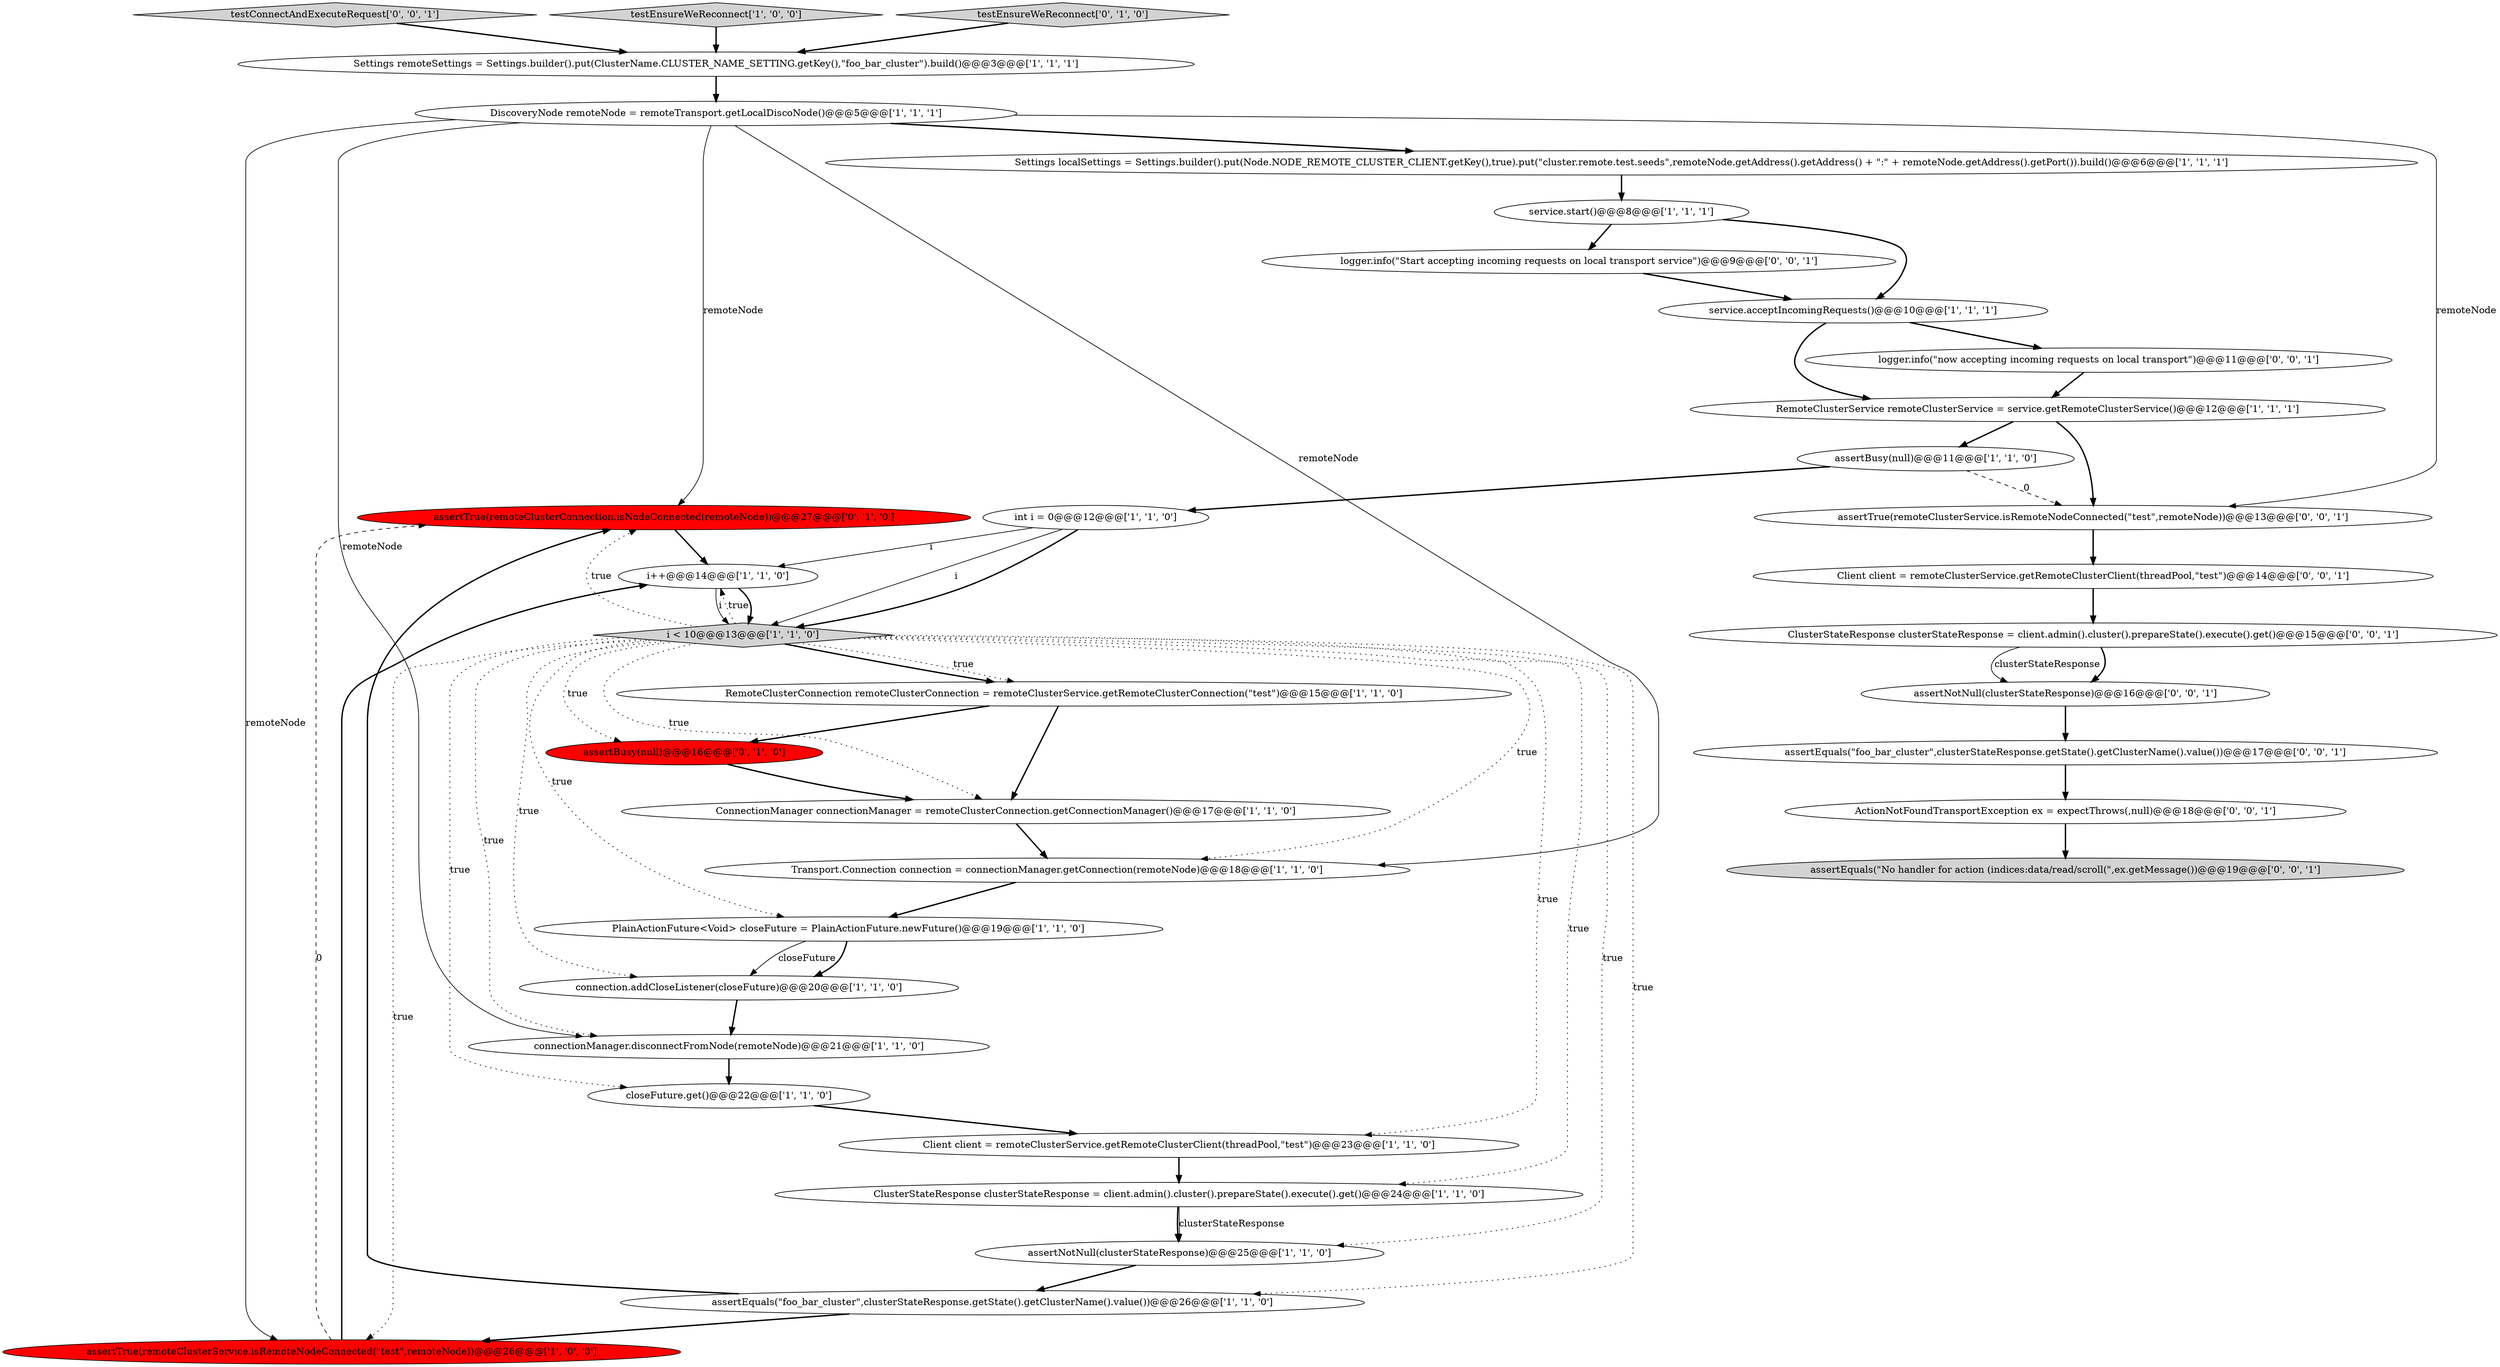 digraph {
21 [style = filled, label = "DiscoveryNode remoteNode = remoteTransport.getLocalDiscoNode()@@@5@@@['1', '1', '1']", fillcolor = white, shape = ellipse image = "AAA0AAABBB1BBB"];
5 [style = filled, label = "service.acceptIncomingRequests()@@@10@@@['1', '1', '1']", fillcolor = white, shape = ellipse image = "AAA0AAABBB1BBB"];
25 [style = filled, label = "assertTrue(remoteClusterConnection.isNodeConnected(remoteNode))@@@27@@@['0', '1', '0']", fillcolor = red, shape = ellipse image = "AAA1AAABBB2BBB"];
20 [style = filled, label = "i < 10@@@13@@@['1', '1', '0']", fillcolor = lightgray, shape = diamond image = "AAA0AAABBB1BBB"];
14 [style = filled, label = "assertTrue(remoteClusterService.isRemoteNodeConnected(\"test\",remoteNode))@@@26@@@['1', '0', '0']", fillcolor = red, shape = ellipse image = "AAA1AAABBB1BBB"];
8 [style = filled, label = "assertNotNull(clusterStateResponse)@@@25@@@['1', '1', '0']", fillcolor = white, shape = ellipse image = "AAA0AAABBB1BBB"];
11 [style = filled, label = "connectionManager.disconnectFromNode(remoteNode)@@@21@@@['1', '1', '0']", fillcolor = white, shape = ellipse image = "AAA0AAABBB1BBB"];
35 [style = filled, label = "assertEquals(\"No handler for action (indices:data/read/scroll(\",ex.getMessage())@@@19@@@['0', '0', '1']", fillcolor = lightgray, shape = ellipse image = "AAA0AAABBB3BBB"];
34 [style = filled, label = "ClusterStateResponse clusterStateResponse = client.admin().cluster().prepareState().execute().get()@@@15@@@['0', '0', '1']", fillcolor = white, shape = ellipse image = "AAA0AAABBB3BBB"];
26 [style = filled, label = "assertEquals(\"foo_bar_cluster\",clusterStateResponse.getState().getClusterName().value())@@@17@@@['0', '0', '1']", fillcolor = white, shape = ellipse image = "AAA0AAABBB3BBB"];
30 [style = filled, label = "logger.info(\"now accepting incoming requests on local transport\")@@@11@@@['0', '0', '1']", fillcolor = white, shape = ellipse image = "AAA0AAABBB3BBB"];
19 [style = filled, label = "ClusterStateResponse clusterStateResponse = client.admin().cluster().prepareState().execute().get()@@@24@@@['1', '1', '0']", fillcolor = white, shape = ellipse image = "AAA0AAABBB1BBB"];
15 [style = filled, label = "assertBusy(null)@@@11@@@['1', '1', '0']", fillcolor = white, shape = ellipse image = "AAA0AAABBB1BBB"];
10 [style = filled, label = "closeFuture.get()@@@22@@@['1', '1', '0']", fillcolor = white, shape = ellipse image = "AAA0AAABBB1BBB"];
28 [style = filled, label = "logger.info(\"Start accepting incoming requests on local transport service\")@@@9@@@['0', '0', '1']", fillcolor = white, shape = ellipse image = "AAA0AAABBB3BBB"];
29 [style = filled, label = "assertTrue(remoteClusterService.isRemoteNodeConnected(\"test\",remoteNode))@@@13@@@['0', '0', '1']", fillcolor = white, shape = ellipse image = "AAA0AAABBB3BBB"];
32 [style = filled, label = "testConnectAndExecuteRequest['0', '0', '1']", fillcolor = lightgray, shape = diamond image = "AAA0AAABBB3BBB"];
23 [style = filled, label = "assertBusy(null)@@@16@@@['0', '1', '0']", fillcolor = red, shape = ellipse image = "AAA1AAABBB2BBB"];
0 [style = filled, label = "i++@@@14@@@['1', '1', '0']", fillcolor = white, shape = ellipse image = "AAA0AAABBB1BBB"];
7 [style = filled, label = "service.start()@@@8@@@['1', '1', '1']", fillcolor = white, shape = ellipse image = "AAA0AAABBB1BBB"];
22 [style = filled, label = "connection.addCloseListener(closeFuture)@@@20@@@['1', '1', '0']", fillcolor = white, shape = ellipse image = "AAA0AAABBB1BBB"];
33 [style = filled, label = "assertNotNull(clusterStateResponse)@@@16@@@['0', '0', '1']", fillcolor = white, shape = ellipse image = "AAA0AAABBB3BBB"];
12 [style = filled, label = "testEnsureWeReconnect['1', '0', '0']", fillcolor = lightgray, shape = diamond image = "AAA0AAABBB1BBB"];
3 [style = filled, label = "RemoteClusterService remoteClusterService = service.getRemoteClusterService()@@@12@@@['1', '1', '1']", fillcolor = white, shape = ellipse image = "AAA0AAABBB1BBB"];
27 [style = filled, label = "Client client = remoteClusterService.getRemoteClusterClient(threadPool,\"test\")@@@14@@@['0', '0', '1']", fillcolor = white, shape = ellipse image = "AAA0AAABBB3BBB"];
13 [style = filled, label = "Settings localSettings = Settings.builder().put(Node.NODE_REMOTE_CLUSTER_CLIENT.getKey(),true).put(\"cluster.remote.test.seeds\",remoteNode.getAddress().getAddress() + \":\" + remoteNode.getAddress().getPort()).build()@@@6@@@['1', '1', '1']", fillcolor = white, shape = ellipse image = "AAA0AAABBB1BBB"];
2 [style = filled, label = "Transport.Connection connection = connectionManager.getConnection(remoteNode)@@@18@@@['1', '1', '0']", fillcolor = white, shape = ellipse image = "AAA0AAABBB1BBB"];
9 [style = filled, label = "Client client = remoteClusterService.getRemoteClusterClient(threadPool,\"test\")@@@23@@@['1', '1', '0']", fillcolor = white, shape = ellipse image = "AAA0AAABBB1BBB"];
31 [style = filled, label = "ActionNotFoundTransportException ex = expectThrows(,null)@@@18@@@['0', '0', '1']", fillcolor = white, shape = ellipse image = "AAA0AAABBB3BBB"];
1 [style = filled, label = "RemoteClusterConnection remoteClusterConnection = remoteClusterService.getRemoteClusterConnection(\"test\")@@@15@@@['1', '1', '0']", fillcolor = white, shape = ellipse image = "AAA0AAABBB1BBB"];
6 [style = filled, label = "assertEquals(\"foo_bar_cluster\",clusterStateResponse.getState().getClusterName().value())@@@26@@@['1', '1', '0']", fillcolor = white, shape = ellipse image = "AAA0AAABBB1BBB"];
18 [style = filled, label = "PlainActionFuture<Void> closeFuture = PlainActionFuture.newFuture()@@@19@@@['1', '1', '0']", fillcolor = white, shape = ellipse image = "AAA0AAABBB1BBB"];
4 [style = filled, label = "ConnectionManager connectionManager = remoteClusterConnection.getConnectionManager()@@@17@@@['1', '1', '0']", fillcolor = white, shape = ellipse image = "AAA0AAABBB1BBB"];
24 [style = filled, label = "testEnsureWeReconnect['0', '1', '0']", fillcolor = lightgray, shape = diamond image = "AAA0AAABBB2BBB"];
17 [style = filled, label = "int i = 0@@@12@@@['1', '1', '0']", fillcolor = white, shape = ellipse image = "AAA0AAABBB1BBB"];
16 [style = filled, label = "Settings remoteSettings = Settings.builder().put(ClusterName.CLUSTER_NAME_SETTING.getKey(),\"foo_bar_cluster\").build()@@@3@@@['1', '1', '1']", fillcolor = white, shape = ellipse image = "AAA0AAABBB1BBB"];
25->0 [style = bold, label=""];
5->3 [style = bold, label=""];
1->4 [style = bold, label=""];
19->8 [style = solid, label="clusterStateResponse"];
28->5 [style = bold, label=""];
17->0 [style = solid, label="i"];
21->29 [style = solid, label="remoteNode"];
20->25 [style = dotted, label="true"];
20->9 [style = dotted, label="true"];
20->11 [style = dotted, label="true"];
14->25 [style = dashed, label="0"];
20->8 [style = dotted, label="true"];
20->0 [style = dotted, label="true"];
34->33 [style = bold, label=""];
0->20 [style = solid, label="i"];
20->14 [style = dotted, label="true"];
23->4 [style = bold, label=""];
2->18 [style = bold, label=""];
8->6 [style = bold, label=""];
3->15 [style = bold, label=""];
12->16 [style = bold, label=""];
4->2 [style = bold, label=""];
15->29 [style = dashed, label="0"];
20->1 [style = bold, label=""];
32->16 [style = bold, label=""];
19->8 [style = bold, label=""];
1->23 [style = bold, label=""];
17->20 [style = solid, label="i"];
33->26 [style = bold, label=""];
18->22 [style = solid, label="closeFuture"];
6->14 [style = bold, label=""];
24->16 [style = bold, label=""];
29->27 [style = bold, label=""];
15->17 [style = bold, label=""];
7->5 [style = bold, label=""];
26->31 [style = bold, label=""];
18->22 [style = bold, label=""];
27->34 [style = bold, label=""];
31->35 [style = bold, label=""];
14->0 [style = bold, label=""];
7->28 [style = bold, label=""];
30->3 [style = bold, label=""];
21->11 [style = solid, label="remoteNode"];
20->1 [style = dotted, label="true"];
11->10 [style = bold, label=""];
13->7 [style = bold, label=""];
16->21 [style = bold, label=""];
21->2 [style = solid, label="remoteNode"];
21->25 [style = solid, label="remoteNode"];
34->33 [style = solid, label="clusterStateResponse"];
20->4 [style = dotted, label="true"];
20->10 [style = dotted, label="true"];
20->23 [style = dotted, label="true"];
20->18 [style = dotted, label="true"];
9->19 [style = bold, label=""];
20->2 [style = dotted, label="true"];
0->20 [style = bold, label=""];
10->9 [style = bold, label=""];
20->19 [style = dotted, label="true"];
21->14 [style = solid, label="remoteNode"];
5->30 [style = bold, label=""];
20->22 [style = dotted, label="true"];
22->11 [style = bold, label=""];
3->29 [style = bold, label=""];
20->6 [style = dotted, label="true"];
6->25 [style = bold, label=""];
21->13 [style = bold, label=""];
17->20 [style = bold, label=""];
}

